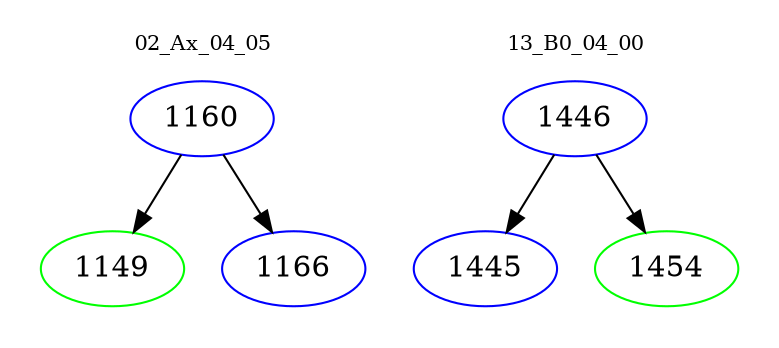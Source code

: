digraph{
subgraph cluster_0 {
color = white
label = "02_Ax_04_05";
fontsize=10;
T0_1160 [label="1160", color="blue"]
T0_1160 -> T0_1149 [color="black"]
T0_1149 [label="1149", color="green"]
T0_1160 -> T0_1166 [color="black"]
T0_1166 [label="1166", color="blue"]
}
subgraph cluster_1 {
color = white
label = "13_B0_04_00";
fontsize=10;
T1_1446 [label="1446", color="blue"]
T1_1446 -> T1_1445 [color="black"]
T1_1445 [label="1445", color="blue"]
T1_1446 -> T1_1454 [color="black"]
T1_1454 [label="1454", color="green"]
}
}
